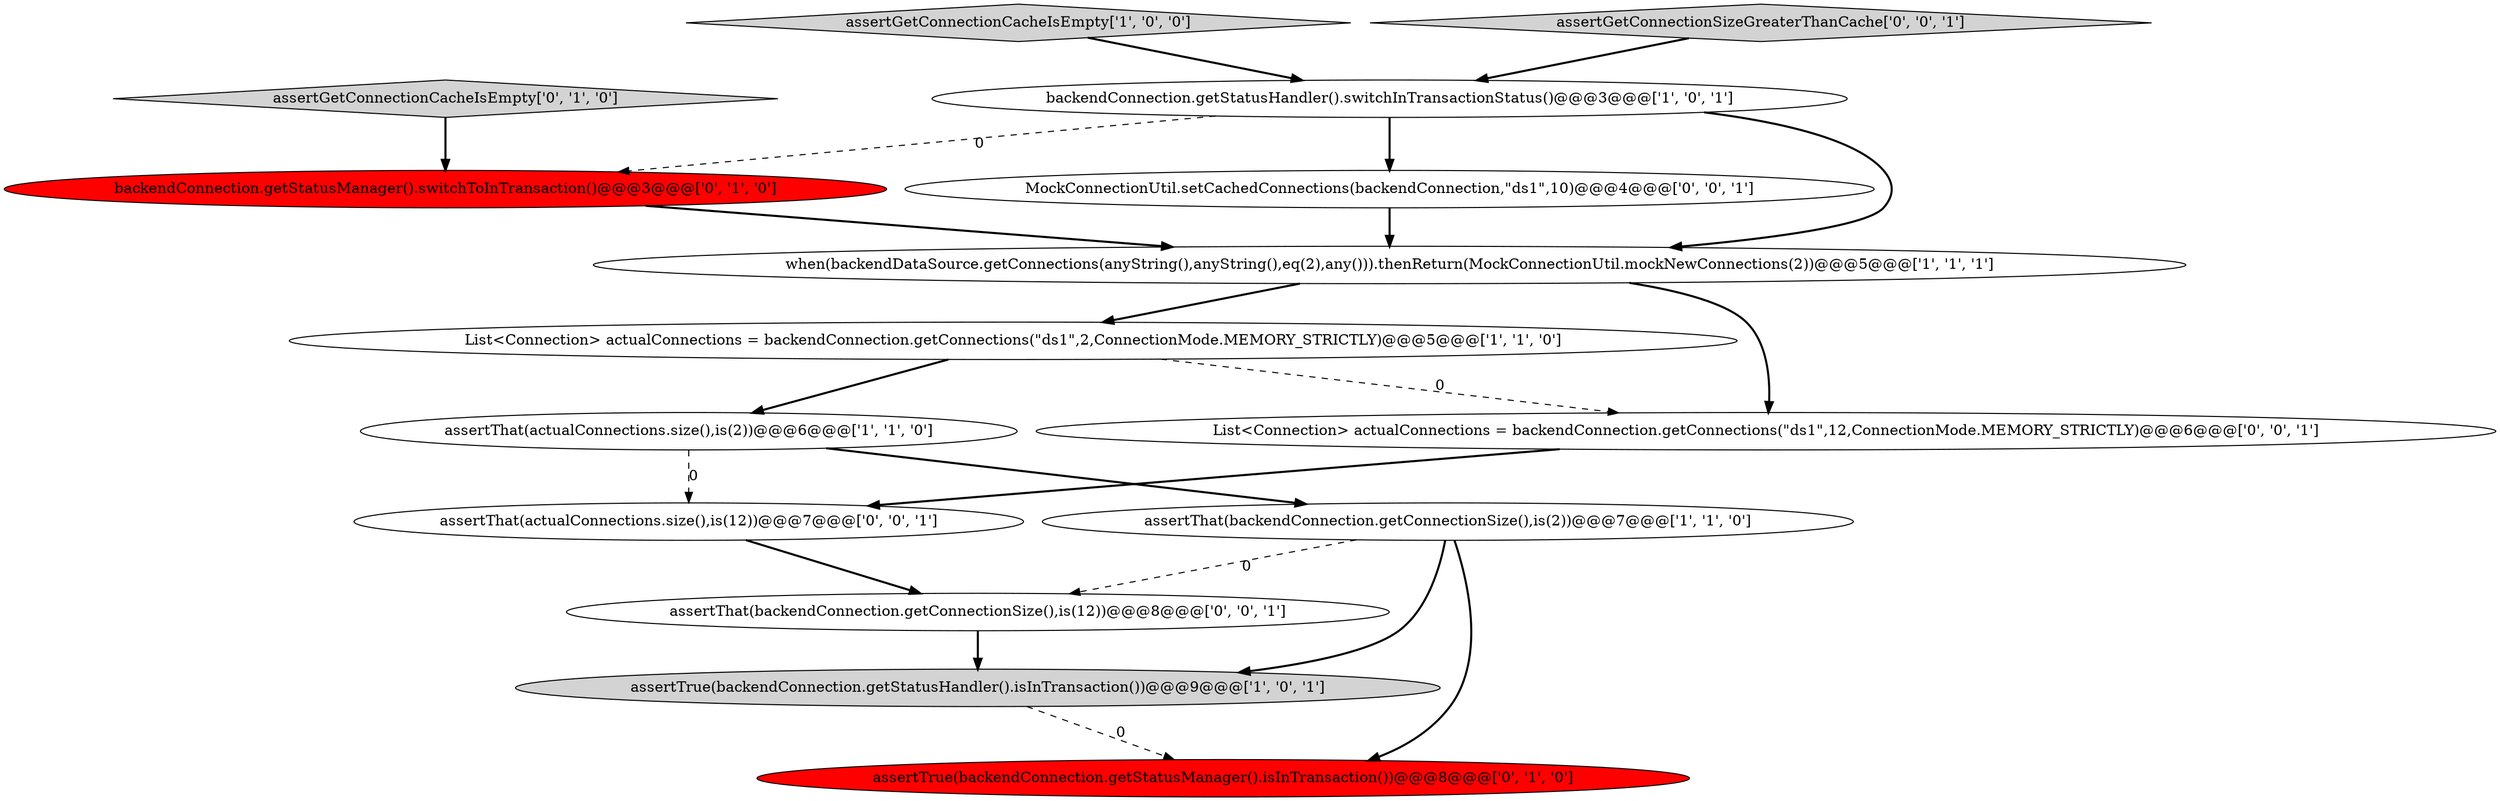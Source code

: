digraph {
6 [style = filled, label = "backendConnection.getStatusHandler().switchInTransactionStatus()@@@3@@@['1', '0', '1']", fillcolor = white, shape = ellipse image = "AAA0AAABBB1BBB"];
3 [style = filled, label = "assertThat(backendConnection.getConnectionSize(),is(2))@@@7@@@['1', '1', '0']", fillcolor = white, shape = ellipse image = "AAA0AAABBB1BBB"];
0 [style = filled, label = "List<Connection> actualConnections = backendConnection.getConnections(\"ds1\",2,ConnectionMode.MEMORY_STRICTLY)@@@5@@@['1', '1', '0']", fillcolor = white, shape = ellipse image = "AAA0AAABBB1BBB"];
8 [style = filled, label = "backendConnection.getStatusManager().switchToInTransaction()@@@3@@@['0', '1', '0']", fillcolor = red, shape = ellipse image = "AAA1AAABBB2BBB"];
1 [style = filled, label = "assertGetConnectionCacheIsEmpty['1', '0', '0']", fillcolor = lightgray, shape = diamond image = "AAA0AAABBB1BBB"];
2 [style = filled, label = "when(backendDataSource.getConnections(anyString(),anyString(),eq(2),any())).thenReturn(MockConnectionUtil.mockNewConnections(2))@@@5@@@['1', '1', '1']", fillcolor = white, shape = ellipse image = "AAA0AAABBB1BBB"];
7 [style = filled, label = "assertGetConnectionCacheIsEmpty['0', '1', '0']", fillcolor = lightgray, shape = diamond image = "AAA0AAABBB2BBB"];
4 [style = filled, label = "assertThat(actualConnections.size(),is(2))@@@6@@@['1', '1', '0']", fillcolor = white, shape = ellipse image = "AAA0AAABBB1BBB"];
13 [style = filled, label = "List<Connection> actualConnections = backendConnection.getConnections(\"ds1\",12,ConnectionMode.MEMORY_STRICTLY)@@@6@@@['0', '0', '1']", fillcolor = white, shape = ellipse image = "AAA0AAABBB3BBB"];
10 [style = filled, label = "assertThat(actualConnections.size(),is(12))@@@7@@@['0', '0', '1']", fillcolor = white, shape = ellipse image = "AAA0AAABBB3BBB"];
14 [style = filled, label = "assertThat(backendConnection.getConnectionSize(),is(12))@@@8@@@['0', '0', '1']", fillcolor = white, shape = ellipse image = "AAA0AAABBB3BBB"];
5 [style = filled, label = "assertTrue(backendConnection.getStatusHandler().isInTransaction())@@@9@@@['1', '0', '1']", fillcolor = lightgray, shape = ellipse image = "AAA0AAABBB1BBB"];
9 [style = filled, label = "assertTrue(backendConnection.getStatusManager().isInTransaction())@@@8@@@['0', '1', '0']", fillcolor = red, shape = ellipse image = "AAA1AAABBB2BBB"];
11 [style = filled, label = "MockConnectionUtil.setCachedConnections(backendConnection,\"ds1\",10)@@@4@@@['0', '0', '1']", fillcolor = white, shape = ellipse image = "AAA0AAABBB3BBB"];
12 [style = filled, label = "assertGetConnectionSizeGreaterThanCache['0', '0', '1']", fillcolor = lightgray, shape = diamond image = "AAA0AAABBB3BBB"];
13->10 [style = bold, label=""];
4->3 [style = bold, label=""];
6->8 [style = dashed, label="0"];
10->14 [style = bold, label=""];
5->9 [style = dashed, label="0"];
7->8 [style = bold, label=""];
12->6 [style = bold, label=""];
11->2 [style = bold, label=""];
2->13 [style = bold, label=""];
6->2 [style = bold, label=""];
3->9 [style = bold, label=""];
3->5 [style = bold, label=""];
2->0 [style = bold, label=""];
1->6 [style = bold, label=""];
8->2 [style = bold, label=""];
0->4 [style = bold, label=""];
6->11 [style = bold, label=""];
0->13 [style = dashed, label="0"];
3->14 [style = dashed, label="0"];
4->10 [style = dashed, label="0"];
14->5 [style = bold, label=""];
}
